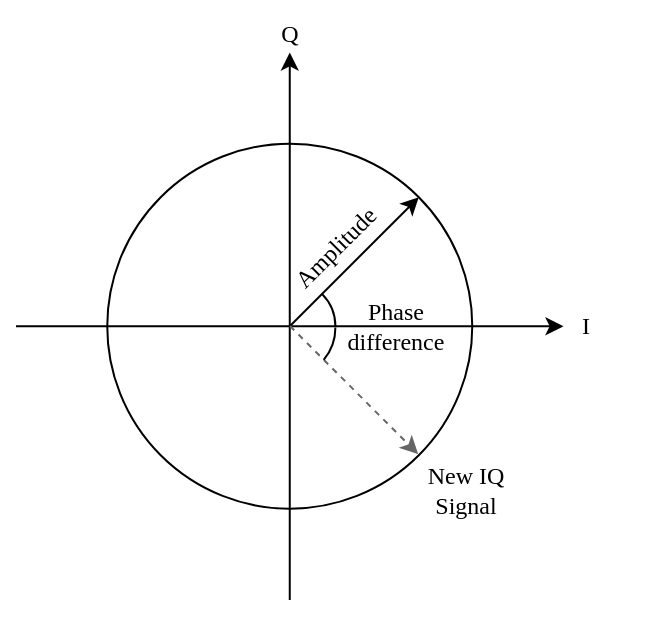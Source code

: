 <mxfile version="27.0.3">
  <diagram name="Page-1" id="1dbGXaamN4F6xeXxS3h5">
    <mxGraphModel dx="556" dy="336" grid="1" gridSize="10" guides="1" tooltips="1" connect="1" arrows="1" fold="1" page="1" pageScale="1" pageWidth="1169" pageHeight="1654" math="0" shadow="0">
      <root>
        <mxCell id="0" />
        <mxCell id="1" parent="0" />
        <mxCell id="WRDxdlmeiS9B5pCvXVZm-1" value="" style="ellipse;whiteSpace=wrap;html=1;aspect=fixed;fillColor=none;strokeColor=#000000;" parent="1" vertex="1">
          <mxGeometry x="485.627" y="251.863" width="182.509" height="182.509" as="geometry" />
        </mxCell>
        <mxCell id="WRDxdlmeiS9B5pCvXVZm-2" value="" style="endArrow=classic;html=1;rounded=0;" parent="1" edge="1">
          <mxGeometry width="50" height="50" relative="1" as="geometry">
            <mxPoint x="440" y="343.118" as="sourcePoint" />
            <mxPoint x="713.763" y="343.118" as="targetPoint" />
          </mxGeometry>
        </mxCell>
        <mxCell id="WRDxdlmeiS9B5pCvXVZm-3" value="" style="endArrow=classic;html=1;rounded=0;" parent="1" edge="1">
          <mxGeometry width="50" height="50" relative="1" as="geometry">
            <mxPoint x="576.881" y="480" as="sourcePoint" />
            <mxPoint x="576.881" y="206.236" as="targetPoint" />
          </mxGeometry>
        </mxCell>
        <mxCell id="WRDxdlmeiS9B5pCvXVZm-4" value="I" style="text;html=1;align=center;verticalAlign=middle;whiteSpace=wrap;rounded=0;fontFamily=modern;fontSource=https%3A%2F%2Fsourceforge.net%2Fprojects%2Fcm-unicode%2F;" parent="1" vertex="1">
          <mxGeometry x="690.949" y="326.008" width="68.441" height="34.221" as="geometry" />
        </mxCell>
        <mxCell id="WRDxdlmeiS9B5pCvXVZm-5" value="Q" style="text;html=1;align=center;verticalAlign=middle;whiteSpace=wrap;rounded=0;fontFamily=modern;fontSource=https%3A%2F%2Fsourceforge.net%2Fprojects%2Fcm-unicode%2F;" parent="1" vertex="1">
          <mxGeometry x="542.661" y="180" width="68.441" height="34.221" as="geometry" />
        </mxCell>
        <mxCell id="WRDxdlmeiS9B5pCvXVZm-6" value="" style="endArrow=classic;html=1;rounded=0;entryX=1;entryY=0;entryDx=0;entryDy=0;strokeColor=#000000;" parent="1" target="WRDxdlmeiS9B5pCvXVZm-1" edge="1">
          <mxGeometry width="50" height="50" relative="1" as="geometry">
            <mxPoint x="576.881" y="343.118" as="sourcePoint" />
            <mxPoint x="633.915" y="286.084" as="targetPoint" />
          </mxGeometry>
        </mxCell>
        <mxCell id="WRDxdlmeiS9B5pCvXVZm-7" value="" style="verticalLabelPosition=bottom;verticalAlign=top;html=1;shape=mxgraph.basic.arc;startAngle=0.127;endAngle=0.25;" parent="1" vertex="1">
          <mxGeometry x="554.068" y="320.304" width="45.627" height="45.627" as="geometry" />
        </mxCell>
        <mxCell id="WRDxdlmeiS9B5pCvXVZm-8" value="&lt;font face=&quot;Modern&quot; data-font-src=&quot;https://sourceforge.net/projects/cm-unicode/&quot;&gt;Phase&lt;/font&gt;&lt;font data-font-src=&quot;https://sourceforge.net/projects/cm-unicode/&quot; face=&quot;Modern&quot;&gt; difference&lt;/font&gt;" style="text;html=1;align=center;verticalAlign=middle;whiteSpace=wrap;rounded=0;" parent="1" vertex="1">
          <mxGeometry x="599.69" y="334.56" width="60.31" height="17.11" as="geometry" />
        </mxCell>
        <mxCell id="WRDxdlmeiS9B5pCvXVZm-10" value="&lt;font data-font-src=&quot;https://sourceforge.net/projects/cm-unicode/&quot; face=&quot;modern&quot;&gt;Amplitude&lt;/font&gt;" style="text;html=1;align=center;verticalAlign=middle;whiteSpace=wrap;rounded=0;rotation=-45;" parent="1" vertex="1">
          <mxGeometry x="569.7" y="288.89" width="60" height="30" as="geometry" />
        </mxCell>
        <mxCell id="Q35og2Z3aMNher6xZfo0-1" value="" style="endArrow=classic;html=1;rounded=0;entryX=1;entryY=0;entryDx=0;entryDy=0;strokeColor=#666666;dashed=1;" edge="1" parent="1">
          <mxGeometry width="50" height="50" relative="1" as="geometry">
            <mxPoint x="577.001" y="343.0" as="sourcePoint" />
            <mxPoint x="641.12" y="407.118" as="targetPoint" />
          </mxGeometry>
        </mxCell>
        <mxCell id="Q35og2Z3aMNher6xZfo0-6" value="" style="verticalLabelPosition=bottom;verticalAlign=top;html=1;shape=mxgraph.basic.arc;startAngle=0.138;endAngle=0.25;rotation=40;strokeColor=#000000;" vertex="1" parent="1">
          <mxGeometry x="549.69" y="318.89" width="50" height="50" as="geometry" />
        </mxCell>
        <mxCell id="Q35og2Z3aMNher6xZfo0-7" value="&lt;font data-font-src=&quot;https://sourceforge.net/projects/cm-unicode/&quot; face=&quot;Modern&quot;&gt;New IQ Signal&lt;/font&gt;" style="text;html=1;align=center;verticalAlign=middle;whiteSpace=wrap;rounded=0;" vertex="1" parent="1">
          <mxGeometry x="640" y="410" width="50" height="30" as="geometry" />
        </mxCell>
      </root>
    </mxGraphModel>
  </diagram>
</mxfile>
